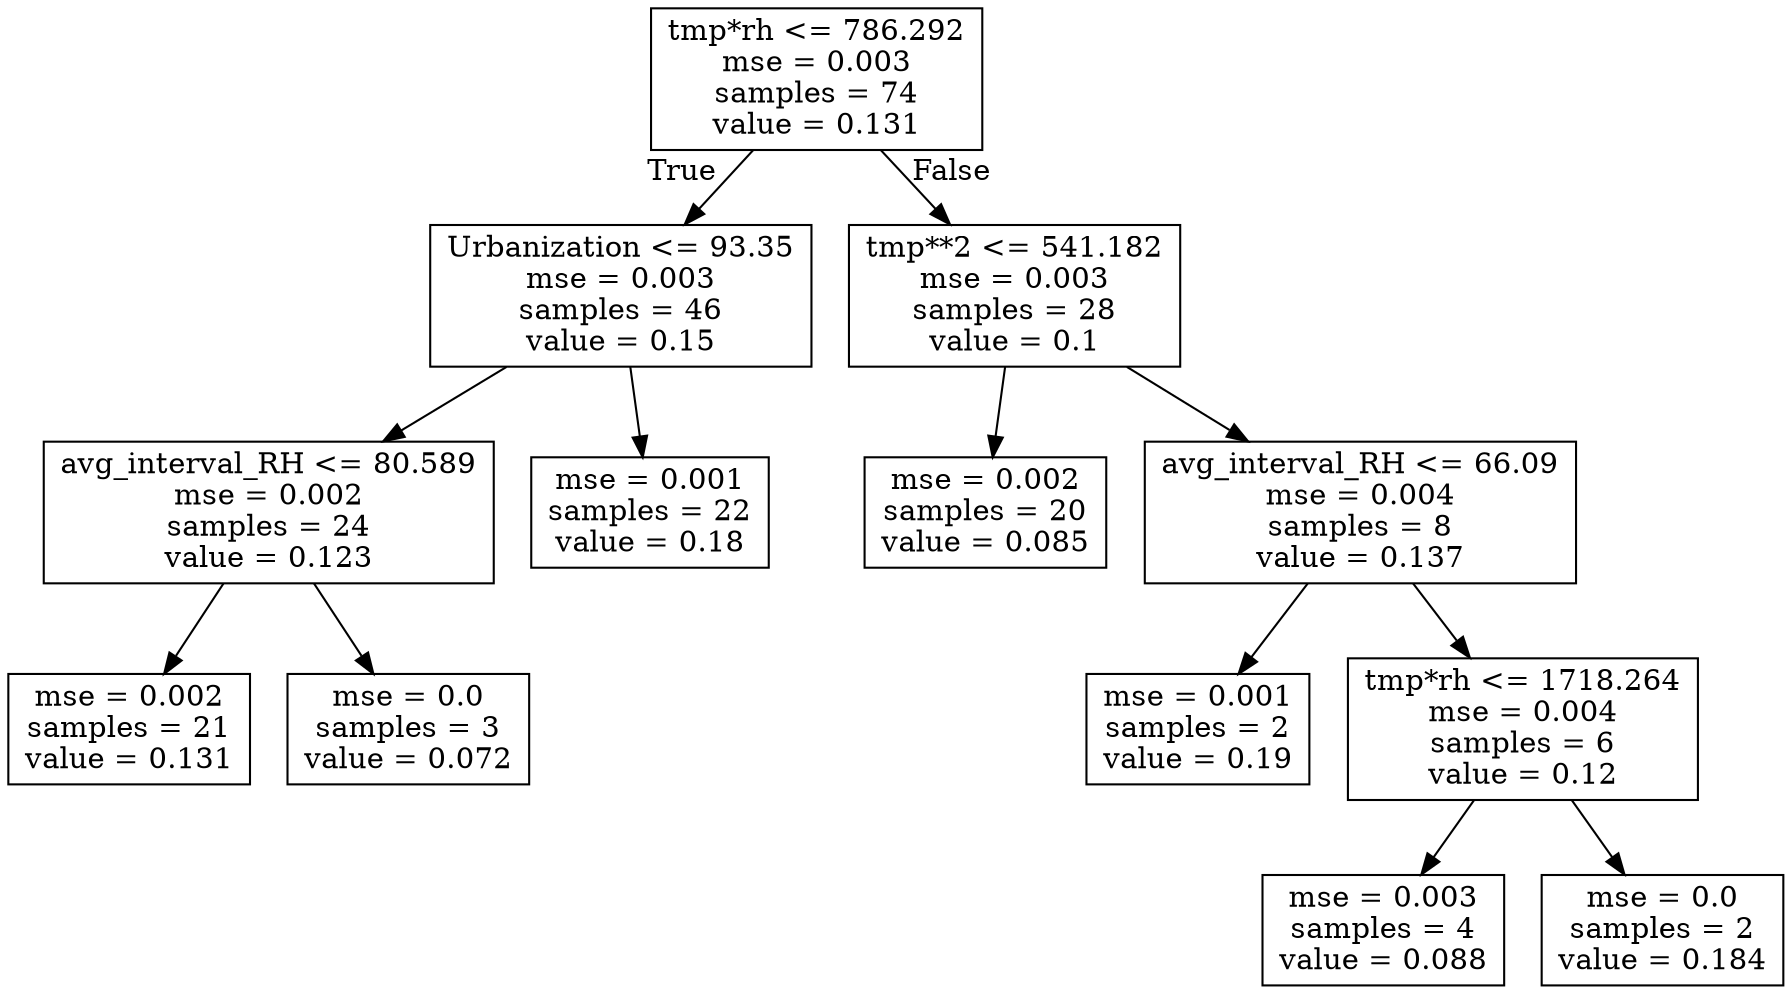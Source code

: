 digraph Tree {
node [shape=box] ;
0 [label="tmp*rh <= 786.292\nmse = 0.003\nsamples = 74\nvalue = 0.131"] ;
1 [label="Urbanization <= 93.35\nmse = 0.003\nsamples = 46\nvalue = 0.15"] ;
0 -> 1 [labeldistance=2.5, labelangle=45, headlabel="True"] ;
2 [label="avg_interval_RH <= 80.589\nmse = 0.002\nsamples = 24\nvalue = 0.123"] ;
1 -> 2 ;
3 [label="mse = 0.002\nsamples = 21\nvalue = 0.131"] ;
2 -> 3 ;
4 [label="mse = 0.0\nsamples = 3\nvalue = 0.072"] ;
2 -> 4 ;
5 [label="mse = 0.001\nsamples = 22\nvalue = 0.18"] ;
1 -> 5 ;
6 [label="tmp**2 <= 541.182\nmse = 0.003\nsamples = 28\nvalue = 0.1"] ;
0 -> 6 [labeldistance=2.5, labelangle=-45, headlabel="False"] ;
7 [label="mse = 0.002\nsamples = 20\nvalue = 0.085"] ;
6 -> 7 ;
8 [label="avg_interval_RH <= 66.09\nmse = 0.004\nsamples = 8\nvalue = 0.137"] ;
6 -> 8 ;
9 [label="mse = 0.001\nsamples = 2\nvalue = 0.19"] ;
8 -> 9 ;
10 [label="tmp*rh <= 1718.264\nmse = 0.004\nsamples = 6\nvalue = 0.12"] ;
8 -> 10 ;
11 [label="mse = 0.003\nsamples = 4\nvalue = 0.088"] ;
10 -> 11 ;
12 [label="mse = 0.0\nsamples = 2\nvalue = 0.184"] ;
10 -> 12 ;
}